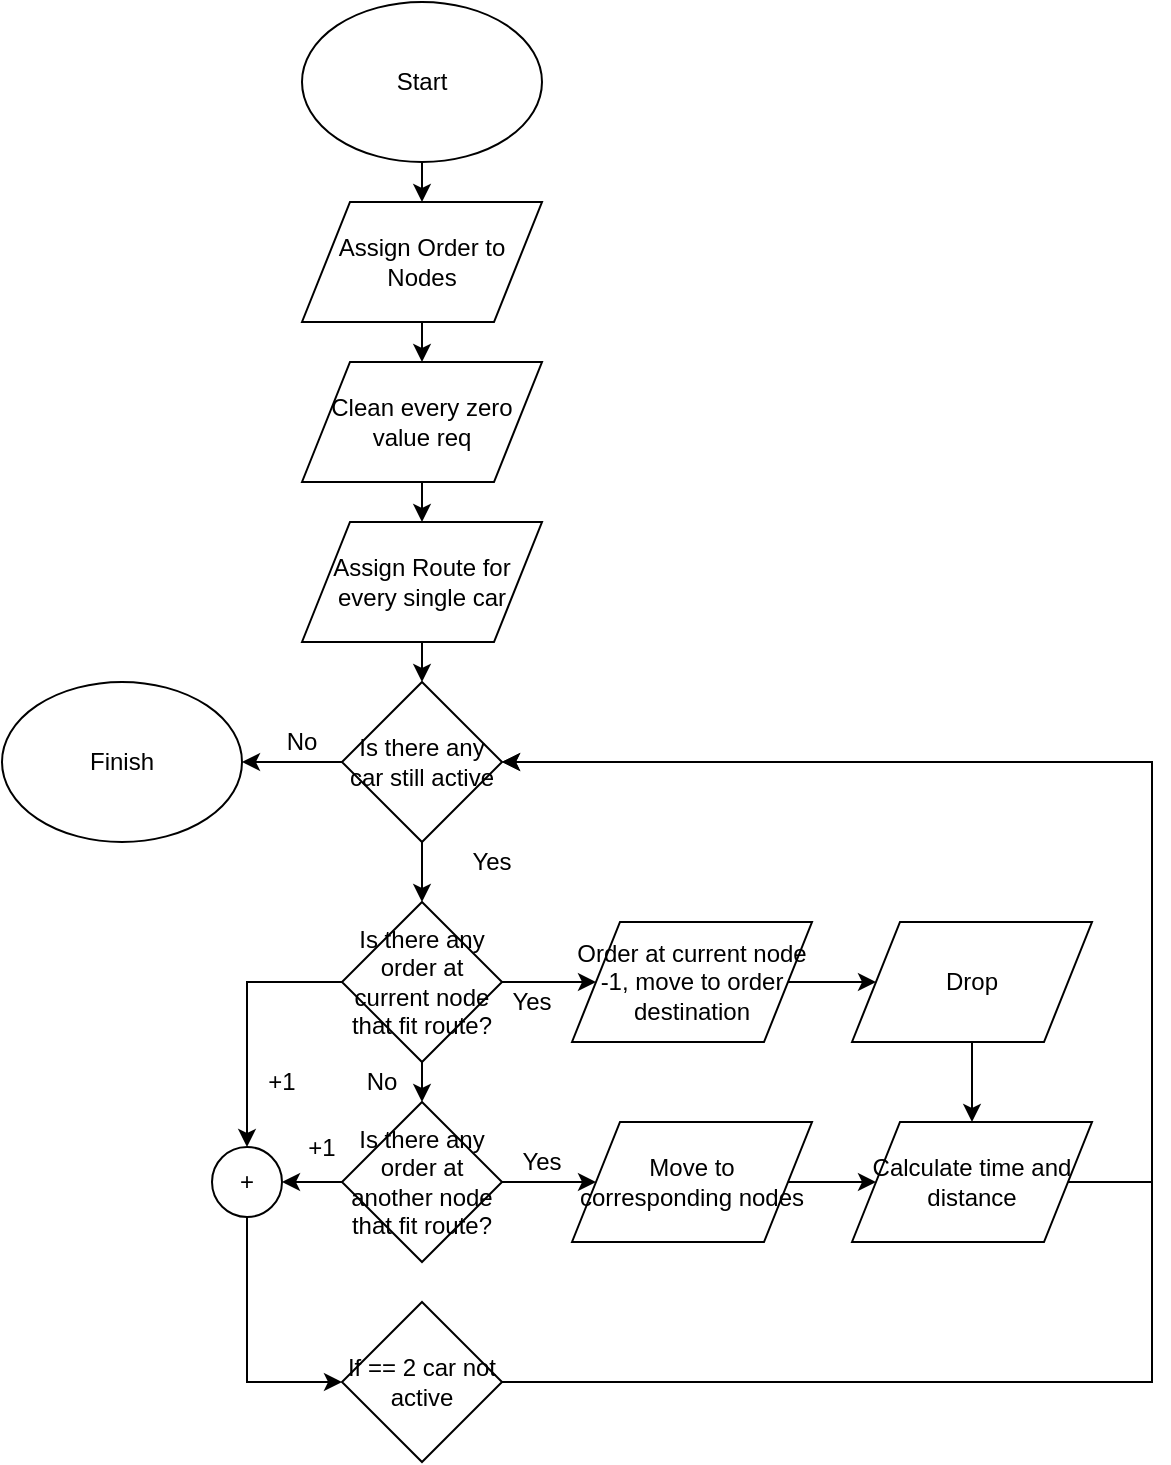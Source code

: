 <mxfile version="10.6.0" type="github"><diagram id="aNAcvigF8lKU9MW63cUk" name="Page-1"><mxGraphModel dx="775" dy="474" grid="1" gridSize="10" guides="1" tooltips="1" connect="1" arrows="1" fold="1" page="1" pageScale="1" pageWidth="850" pageHeight="1100" math="0" shadow="0"><root><mxCell id="0"/><mxCell id="1" parent="0"/><mxCell id="SPrqRGq21FiXt8h_GMPZ-5" style="edgeStyle=orthogonalEdgeStyle;rounded=0;orthogonalLoop=1;jettySize=auto;html=1;exitX=0.5;exitY=1;exitDx=0;exitDy=0;entryX=0.5;entryY=0;entryDx=0;entryDy=0;" parent="1" source="aKjrcwjbXxGVoo7N1Lyp-1" target="aKjrcwjbXxGVoo7N1Lyp-2" edge="1"><mxGeometry relative="1" as="geometry"/></mxCell><mxCell id="aKjrcwjbXxGVoo7N1Lyp-1" value="Start" style="ellipse;whiteSpace=wrap;html=1;" parent="1" vertex="1"><mxGeometry x="365" y="10" width="120" height="80" as="geometry"/></mxCell><mxCell id="SPrqRGq21FiXt8h_GMPZ-6" style="edgeStyle=orthogonalEdgeStyle;rounded=0;orthogonalLoop=1;jettySize=auto;html=1;exitX=0.5;exitY=1;exitDx=0;exitDy=0;entryX=0.5;entryY=0;entryDx=0;entryDy=0;" parent="1" source="aKjrcwjbXxGVoo7N1Lyp-2" target="aKjrcwjbXxGVoo7N1Lyp-3" edge="1"><mxGeometry relative="1" as="geometry"/></mxCell><mxCell id="aKjrcwjbXxGVoo7N1Lyp-2" value="Assign Order to Nodes" style="shape=parallelogram;perimeter=parallelogramPerimeter;whiteSpace=wrap;html=1;" parent="1" vertex="1"><mxGeometry x="365" y="110" width="120" height="60" as="geometry"/></mxCell><mxCell id="SPrqRGq21FiXt8h_GMPZ-7" style="edgeStyle=orthogonalEdgeStyle;rounded=0;orthogonalLoop=1;jettySize=auto;html=1;exitX=0.5;exitY=1;exitDx=0;exitDy=0;entryX=0.5;entryY=0;entryDx=0;entryDy=0;" parent="1" source="aKjrcwjbXxGVoo7N1Lyp-3" target="aKjrcwjbXxGVoo7N1Lyp-4" edge="1"><mxGeometry relative="1" as="geometry"/></mxCell><mxCell id="aKjrcwjbXxGVoo7N1Lyp-3" value="Clean every zero value req" style="shape=parallelogram;perimeter=parallelogramPerimeter;whiteSpace=wrap;html=1;" parent="1" vertex="1"><mxGeometry x="365" y="190" width="120" height="60" as="geometry"/></mxCell><mxCell id="SPrqRGq21FiXt8h_GMPZ-8" style="edgeStyle=orthogonalEdgeStyle;rounded=0;orthogonalLoop=1;jettySize=auto;html=1;exitX=0.5;exitY=1;exitDx=0;exitDy=0;entryX=0.5;entryY=0;entryDx=0;entryDy=0;" parent="1" source="aKjrcwjbXxGVoo7N1Lyp-4" target="aKjrcwjbXxGVoo7N1Lyp-5" edge="1"><mxGeometry relative="1" as="geometry"/></mxCell><mxCell id="aKjrcwjbXxGVoo7N1Lyp-4" value="Assign Route for every single car" style="shape=parallelogram;perimeter=parallelogramPerimeter;whiteSpace=wrap;html=1;" parent="1" vertex="1"><mxGeometry x="365" y="270" width="120" height="60" as="geometry"/></mxCell><mxCell id="SPrqRGq21FiXt8h_GMPZ-9" style="edgeStyle=orthogonalEdgeStyle;rounded=0;orthogonalLoop=1;jettySize=auto;html=1;exitX=0.5;exitY=1;exitDx=0;exitDy=0;entryX=0.5;entryY=0;entryDx=0;entryDy=0;" parent="1" source="aKjrcwjbXxGVoo7N1Lyp-5" target="aKjrcwjbXxGVoo7N1Lyp-6" edge="1"><mxGeometry relative="1" as="geometry"/></mxCell><mxCell id="SPrqRGq21FiXt8h_GMPZ-28" style="edgeStyle=orthogonalEdgeStyle;rounded=0;orthogonalLoop=1;jettySize=auto;html=1;exitX=0;exitY=0.5;exitDx=0;exitDy=0;entryX=1;entryY=0.5;entryDx=0;entryDy=0;" parent="1" source="aKjrcwjbXxGVoo7N1Lyp-5" target="SPrqRGq21FiXt8h_GMPZ-27" edge="1"><mxGeometry relative="1" as="geometry"/></mxCell><mxCell id="aKjrcwjbXxGVoo7N1Lyp-5" value="Is there any car still active" style="rhombus;whiteSpace=wrap;html=1;" parent="1" vertex="1"><mxGeometry x="385" y="350" width="80" height="80" as="geometry"/></mxCell><mxCell id="SPrqRGq21FiXt8h_GMPZ-10" style="edgeStyle=orthogonalEdgeStyle;rounded=0;orthogonalLoop=1;jettySize=auto;html=1;exitX=0.5;exitY=1;exitDx=0;exitDy=0;entryX=0.5;entryY=0;entryDx=0;entryDy=0;" parent="1" source="aKjrcwjbXxGVoo7N1Lyp-6" target="aKjrcwjbXxGVoo7N1Lyp-7" edge="1"><mxGeometry relative="1" as="geometry"/></mxCell><mxCell id="SPrqRGq21FiXt8h_GMPZ-12" style="edgeStyle=orthogonalEdgeStyle;rounded=0;orthogonalLoop=1;jettySize=auto;html=1;exitX=1;exitY=0.5;exitDx=0;exitDy=0;entryX=0;entryY=0.5;entryDx=0;entryDy=0;" parent="1" source="aKjrcwjbXxGVoo7N1Lyp-6" target="SPrqRGq21FiXt8h_GMPZ-1" edge="1"><mxGeometry relative="1" as="geometry"/></mxCell><mxCell id="SPrqRGq21FiXt8h_GMPZ-18" style="edgeStyle=orthogonalEdgeStyle;rounded=0;orthogonalLoop=1;jettySize=auto;html=1;exitX=0;exitY=0.5;exitDx=0;exitDy=0;entryX=0.5;entryY=0;entryDx=0;entryDy=0;" parent="1" source="aKjrcwjbXxGVoo7N1Lyp-6" target="SPrqRGq21FiXt8h_GMPZ-16" edge="1"><mxGeometry relative="1" as="geometry"/></mxCell><mxCell id="aKjrcwjbXxGVoo7N1Lyp-6" value="Is there any order at current node that fit route?" style="rhombus;whiteSpace=wrap;html=1;" parent="1" vertex="1"><mxGeometry x="385" y="460" width="80" height="80" as="geometry"/></mxCell><mxCell id="SPrqRGq21FiXt8h_GMPZ-11" style="edgeStyle=orthogonalEdgeStyle;rounded=0;orthogonalLoop=1;jettySize=auto;html=1;exitX=1;exitY=0.5;exitDx=0;exitDy=0;entryX=0;entryY=0.5;entryDx=0;entryDy=0;" parent="1" source="aKjrcwjbXxGVoo7N1Lyp-7" target="SPrqRGq21FiXt8h_GMPZ-2" edge="1"><mxGeometry relative="1" as="geometry"/></mxCell><mxCell id="SPrqRGq21FiXt8h_GMPZ-17" style="edgeStyle=orthogonalEdgeStyle;rounded=0;orthogonalLoop=1;jettySize=auto;html=1;exitX=0;exitY=0.5;exitDx=0;exitDy=0;entryX=1;entryY=0.5;entryDx=0;entryDy=0;" parent="1" source="aKjrcwjbXxGVoo7N1Lyp-7" target="SPrqRGq21FiXt8h_GMPZ-16" edge="1"><mxGeometry relative="1" as="geometry"/></mxCell><mxCell id="aKjrcwjbXxGVoo7N1Lyp-7" value="Is there any order at another node that fit route?" style="rhombus;whiteSpace=wrap;html=1;" parent="1" vertex="1"><mxGeometry x="385" y="560" width="80" height="80" as="geometry"/></mxCell><mxCell id="SPrqRGq21FiXt8h_GMPZ-13" style="edgeStyle=orthogonalEdgeStyle;rounded=0;orthogonalLoop=1;jettySize=auto;html=1;exitX=1;exitY=0.5;exitDx=0;exitDy=0;entryX=0;entryY=0.5;entryDx=0;entryDy=0;" parent="1" source="SPrqRGq21FiXt8h_GMPZ-1" target="SPrqRGq21FiXt8h_GMPZ-3" edge="1"><mxGeometry relative="1" as="geometry"/></mxCell><mxCell id="SPrqRGq21FiXt8h_GMPZ-1" value="Order at current node -1, move to order destination" style="shape=parallelogram;perimeter=parallelogramPerimeter;whiteSpace=wrap;html=1;" parent="1" vertex="1"><mxGeometry x="500" y="470" width="120" height="60" as="geometry"/></mxCell><mxCell id="SPrqRGq21FiXt8h_GMPZ-15" style="edgeStyle=orthogonalEdgeStyle;rounded=0;orthogonalLoop=1;jettySize=auto;html=1;exitX=1;exitY=0.5;exitDx=0;exitDy=0;entryX=0;entryY=0.5;entryDx=0;entryDy=0;" parent="1" source="SPrqRGq21FiXt8h_GMPZ-2" target="SPrqRGq21FiXt8h_GMPZ-4" edge="1"><mxGeometry relative="1" as="geometry"/></mxCell><mxCell id="SPrqRGq21FiXt8h_GMPZ-2" value="Move to corresponding nodes" style="shape=parallelogram;perimeter=parallelogramPerimeter;whiteSpace=wrap;html=1;" parent="1" vertex="1"><mxGeometry x="500" y="570" width="120" height="60" as="geometry"/></mxCell><mxCell id="SPrqRGq21FiXt8h_GMPZ-14" style="edgeStyle=orthogonalEdgeStyle;rounded=0;orthogonalLoop=1;jettySize=auto;html=1;exitX=0.5;exitY=1;exitDx=0;exitDy=0;entryX=0.5;entryY=0;entryDx=0;entryDy=0;" parent="1" source="SPrqRGq21FiXt8h_GMPZ-3" target="SPrqRGq21FiXt8h_GMPZ-4" edge="1"><mxGeometry relative="1" as="geometry"/></mxCell><mxCell id="SPrqRGq21FiXt8h_GMPZ-3" value="Drop" style="shape=parallelogram;perimeter=parallelogramPerimeter;whiteSpace=wrap;html=1;" parent="1" vertex="1"><mxGeometry x="640" y="470" width="120" height="60" as="geometry"/></mxCell><mxCell id="SPrqRGq21FiXt8h_GMPZ-30" style="edgeStyle=orthogonalEdgeStyle;rounded=0;orthogonalLoop=1;jettySize=auto;html=1;exitX=1;exitY=0.5;exitDx=0;exitDy=0;entryX=1;entryY=0.5;entryDx=0;entryDy=0;" parent="1" source="SPrqRGq21FiXt8h_GMPZ-4" target="aKjrcwjbXxGVoo7N1Lyp-5" edge="1"><mxGeometry relative="1" as="geometry"><Array as="points"><mxPoint x="790" y="600"/><mxPoint x="790" y="390"/></Array></mxGeometry></mxCell><mxCell id="SPrqRGq21FiXt8h_GMPZ-4" value="Calculate time and distance" style="shape=parallelogram;perimeter=parallelogramPerimeter;whiteSpace=wrap;html=1;" parent="1" vertex="1"><mxGeometry x="640" y="570" width="120" height="60" as="geometry"/></mxCell><mxCell id="SPrqRGq21FiXt8h_GMPZ-26" style="edgeStyle=orthogonalEdgeStyle;rounded=0;orthogonalLoop=1;jettySize=auto;html=1;exitX=0.5;exitY=1;exitDx=0;exitDy=0;entryX=0;entryY=0.5;entryDx=0;entryDy=0;" parent="1" source="SPrqRGq21FiXt8h_GMPZ-16" target="SPrqRGq21FiXt8h_GMPZ-25" edge="1"><mxGeometry relative="1" as="geometry"/></mxCell><mxCell id="SPrqRGq21FiXt8h_GMPZ-16" value="+" style="ellipse;whiteSpace=wrap;html=1;aspect=fixed;" parent="1" vertex="1"><mxGeometry x="320" y="582.5" width="35" height="35" as="geometry"/></mxCell><mxCell id="SPrqRGq21FiXt8h_GMPZ-19" value="+1" style="text;html=1;strokeColor=none;fillColor=none;align=center;verticalAlign=middle;whiteSpace=wrap;rounded=0;" parent="1" vertex="1"><mxGeometry x="335" y="540" width="40" height="20" as="geometry"/></mxCell><mxCell id="SPrqRGq21FiXt8h_GMPZ-21" value="+1" style="text;html=1;strokeColor=none;fillColor=none;align=center;verticalAlign=middle;whiteSpace=wrap;rounded=0;" parent="1" vertex="1"><mxGeometry x="355" y="572.5" width="40" height="20" as="geometry"/></mxCell><mxCell id="SPrqRGq21FiXt8h_GMPZ-29" style="edgeStyle=orthogonalEdgeStyle;rounded=0;orthogonalLoop=1;jettySize=auto;html=1;exitX=1;exitY=0.5;exitDx=0;exitDy=0;entryX=1;entryY=0.5;entryDx=0;entryDy=0;" parent="1" source="SPrqRGq21FiXt8h_GMPZ-25" target="aKjrcwjbXxGVoo7N1Lyp-5" edge="1"><mxGeometry relative="1" as="geometry"><Array as="points"><mxPoint x="790" y="700"/><mxPoint x="790" y="390"/></Array></mxGeometry></mxCell><mxCell id="SPrqRGq21FiXt8h_GMPZ-25" value="If == 2 car not active" style="rhombus;whiteSpace=wrap;html=1;" parent="1" vertex="1"><mxGeometry x="385" y="660" width="80" height="80" as="geometry"/></mxCell><mxCell id="SPrqRGq21FiXt8h_GMPZ-27" value="Finish" style="ellipse;whiteSpace=wrap;html=1;" parent="1" vertex="1"><mxGeometry x="215" y="350" width="120" height="80" as="geometry"/></mxCell><mxCell id="X9hU9vYGi-5ktLk0rHAK-1" value="Yes" style="text;html=1;strokeColor=none;fillColor=none;align=center;verticalAlign=middle;whiteSpace=wrap;rounded=0;" vertex="1" parent="1"><mxGeometry x="460" y="500" width="40" height="20" as="geometry"/></mxCell><mxCell id="X9hU9vYGi-5ktLk0rHAK-2" value="Yes" style="text;html=1;strokeColor=none;fillColor=none;align=center;verticalAlign=middle;whiteSpace=wrap;rounded=0;" vertex="1" parent="1"><mxGeometry x="465" y="580" width="40" height="20" as="geometry"/></mxCell><mxCell id="X9hU9vYGi-5ktLk0rHAK-3" value="No" style="text;html=1;strokeColor=none;fillColor=none;align=center;verticalAlign=middle;whiteSpace=wrap;rounded=0;" vertex="1" parent="1"><mxGeometry x="385" y="540" width="40" height="20" as="geometry"/></mxCell><mxCell id="X9hU9vYGi-5ktLk0rHAK-4" value="Yes" style="text;html=1;strokeColor=none;fillColor=none;align=center;verticalAlign=middle;whiteSpace=wrap;rounded=0;" vertex="1" parent="1"><mxGeometry x="440" y="430" width="40" height="20" as="geometry"/></mxCell><mxCell id="X9hU9vYGi-5ktLk0rHAK-5" value="No" style="text;html=1;strokeColor=none;fillColor=none;align=center;verticalAlign=middle;whiteSpace=wrap;rounded=0;" vertex="1" parent="1"><mxGeometry x="345" y="370" width="40" height="20" as="geometry"/></mxCell></root></mxGraphModel></diagram></mxfile>